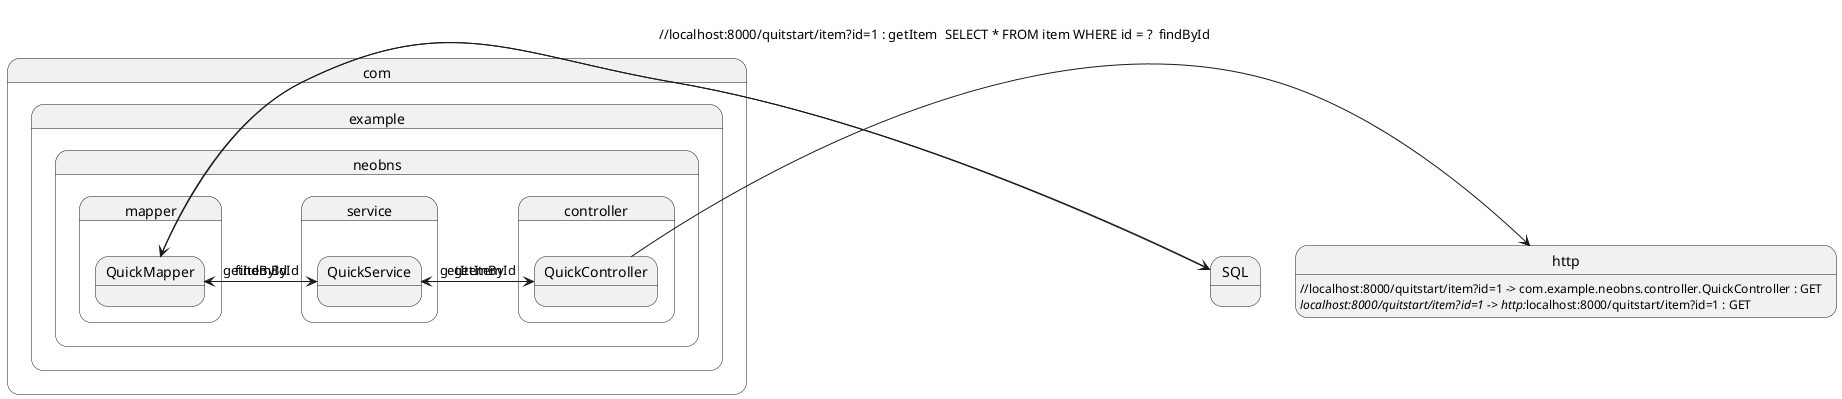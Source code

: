 @startuml
http://localhost:8000/quitstart/item?id=1 -> com.example.neobns.controller.QuickController : GET
com.example.neobns.controller.QuickController -> com.example.neobns.service.QuickService : getItem
com.example.neobns.service.QuickService -> com.example.neobns.mapper.QuickMapper : getItemById
com.example.neobns.mapper.QuickMapper -> SQL : findById
SQL -> com.example.neobns.mapper.QuickMapper : SELECT * FROM item WHERE id = ?
com.example.neobns.mapper.QuickMapper -> com.example.neobns.service.QuickService : findById
com.example.neobns.service.QuickService -> com.example.neobns.controller.QuickController : getItemById
com.example.neobns.controller.QuickController -> http://localhost:8000/quitstart/item?id=1 : getItem
http://localhost:8000/quitstart/item?id=1 -> http://localhost:8000/quitstart/item?id=1 : GET
@enduml